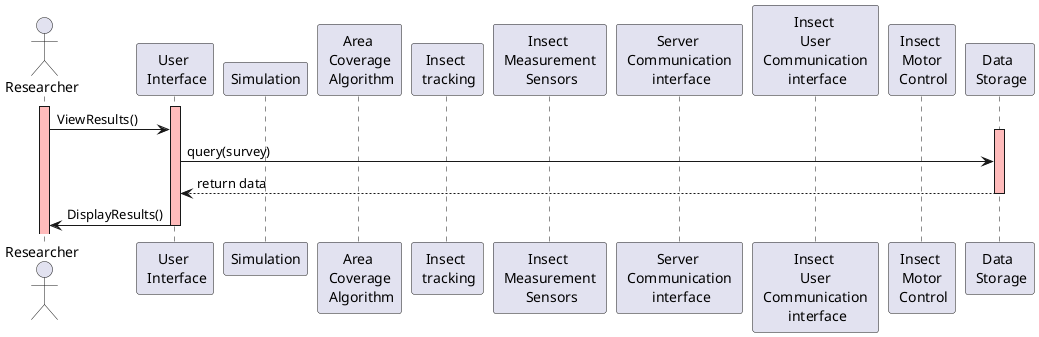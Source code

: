 @startuml
actor "Researcher" as User
participant "User \n Interface" as ui
participant Simulation
participant "Area \n Coverage \n Algorithm" as area
participant "Insect \n tracking" as tracking
participant "Insect \n Measurement \n Sensors" as sensors
participant "Server \n Communication \n interface" as servercomm
participant "Insect \n User \n Communication \n interface" as insectcomm
participant "Insect \n Motor \n Control" as imc
participant "Data \n Storage" as ds

activate User #FFBBBB
activate ui #FFBBBB
User -> ui : ViewResults()
activate ds #FFBBBB
ui -> ds : query(survey)
ds --> ui : return data
deactivate ds 
ui -> User : DisplayResults()
deactivate ui


@enduml
